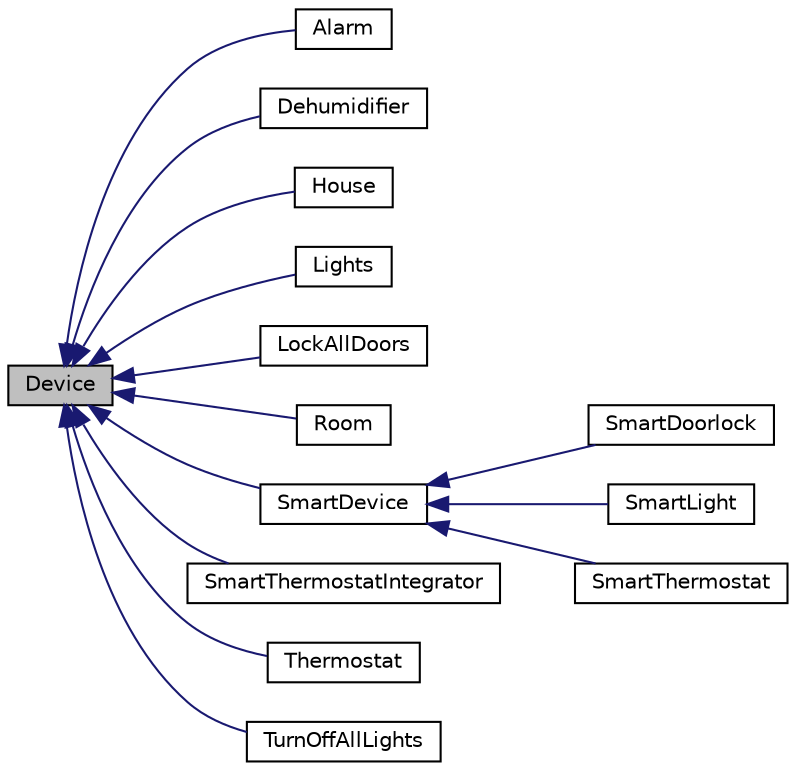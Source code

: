 digraph "Device"
{
 // LATEX_PDF_SIZE
  edge [fontname="Helvetica",fontsize="10",labelfontname="Helvetica",labelfontsize="10"];
  node [fontname="Helvetica",fontsize="10",shape=record];
  rankdir="LR";
  Node1 [label="Device",height=0.2,width=0.4,color="black", fillcolor="grey75", style="filled", fontcolor="black",tooltip="Abstract base class for all devices in the composite structure."];
  Node1 -> Node2 [dir="back",color="midnightblue",fontsize="10",style="solid",fontname="Helvetica"];
  Node2 [label="Alarm",height=0.2,width=0.4,color="black", fillcolor="white", style="filled",URL="$classAlarm.html",tooltip=" "];
  Node1 -> Node3 [dir="back",color="midnightblue",fontsize="10",style="solid",fontname="Helvetica"];
  Node3 [label="Dehumidifier",height=0.2,width=0.4,color="black", fillcolor="white", style="filled",URL="$classDehumidifier.html",tooltip=" "];
  Node1 -> Node4 [dir="back",color="midnightblue",fontsize="10",style="solid",fontname="Helvetica"];
  Node4 [label="House",height=0.2,width=0.4,color="black", fillcolor="white", style="filled",URL="$classHouse.html",tooltip="Represents a composite of rooms in a smart house."];
  Node1 -> Node5 [dir="back",color="midnightblue",fontsize="10",style="solid",fontname="Helvetica"];
  Node5 [label="Lights",height=0.2,width=0.4,color="black", fillcolor="white", style="filled",URL="$classLights.html",tooltip=" "];
  Node1 -> Node6 [dir="back",color="midnightblue",fontsize="10",style="solid",fontname="Helvetica"];
  Node6 [label="LockAllDoors",height=0.2,width=0.4,color="black", fillcolor="white", style="filled",URL="$classLockAllDoors.html",tooltip=" "];
  Node1 -> Node7 [dir="back",color="midnightblue",fontsize="10",style="solid",fontname="Helvetica"];
  Node7 [label="Room",height=0.2,width=0.4,color="black", fillcolor="white", style="filled",URL="$classRoom.html",tooltip="Composite class representing a room containing smart devices."];
  Node1 -> Node8 [dir="back",color="midnightblue",fontsize="10",style="solid",fontname="Helvetica"];
  Node8 [label="SmartDevice",height=0.2,width=0.4,color="black", fillcolor="white", style="filled",URL="$classSmartDevice.html",tooltip="Context class in the State Pattern that represents a smart device."];
  Node8 -> Node9 [dir="back",color="midnightblue",fontsize="10",style="solid",fontname="Helvetica"];
  Node9 [label="SmartDoorlock",height=0.2,width=0.4,color="black", fillcolor="white", style="filled",URL="$classSmartDoorlock.html",tooltip="A concrete class representing a smart door lock device."];
  Node8 -> Node10 [dir="back",color="midnightblue",fontsize="10",style="solid",fontname="Helvetica"];
  Node10 [label="SmartLight",height=0.2,width=0.4,color="black", fillcolor="white", style="filled",URL="$classSmartLight.html",tooltip="A concrete class representing a smart light device."];
  Node8 -> Node11 [dir="back",color="midnightblue",fontsize="10",style="solid",fontname="Helvetica"];
  Node11 [label="SmartThermostat",height=0.2,width=0.4,color="black", fillcolor="white", style="filled",URL="$classSmartThermostat.html",tooltip="A concrete class representing a smart thermostat device."];
  Node1 -> Node12 [dir="back",color="midnightblue",fontsize="10",style="solid",fontname="Helvetica"];
  Node12 [label="SmartThermostatIntegrator",height=0.2,width=0.4,color="black", fillcolor="white", style="filled",URL="$classSmartThermostatIntegrator.html",tooltip="Integrates a legacy thermostat into the smart home system."];
  Node1 -> Node13 [dir="back",color="midnightblue",fontsize="10",style="solid",fontname="Helvetica"];
  Node13 [label="Thermostat",height=0.2,width=0.4,color="black", fillcolor="white", style="filled",URL="$classThermostat.html",tooltip="Concrete Observer and Device class representing a thermostat in the system."];
  Node1 -> Node14 [dir="back",color="midnightblue",fontsize="10",style="solid",fontname="Helvetica"];
  Node14 [label="TurnOffAllLights",height=0.2,width=0.4,color="black", fillcolor="white", style="filled",URL="$classTurnOffAllLights.html",tooltip=" "];
}
